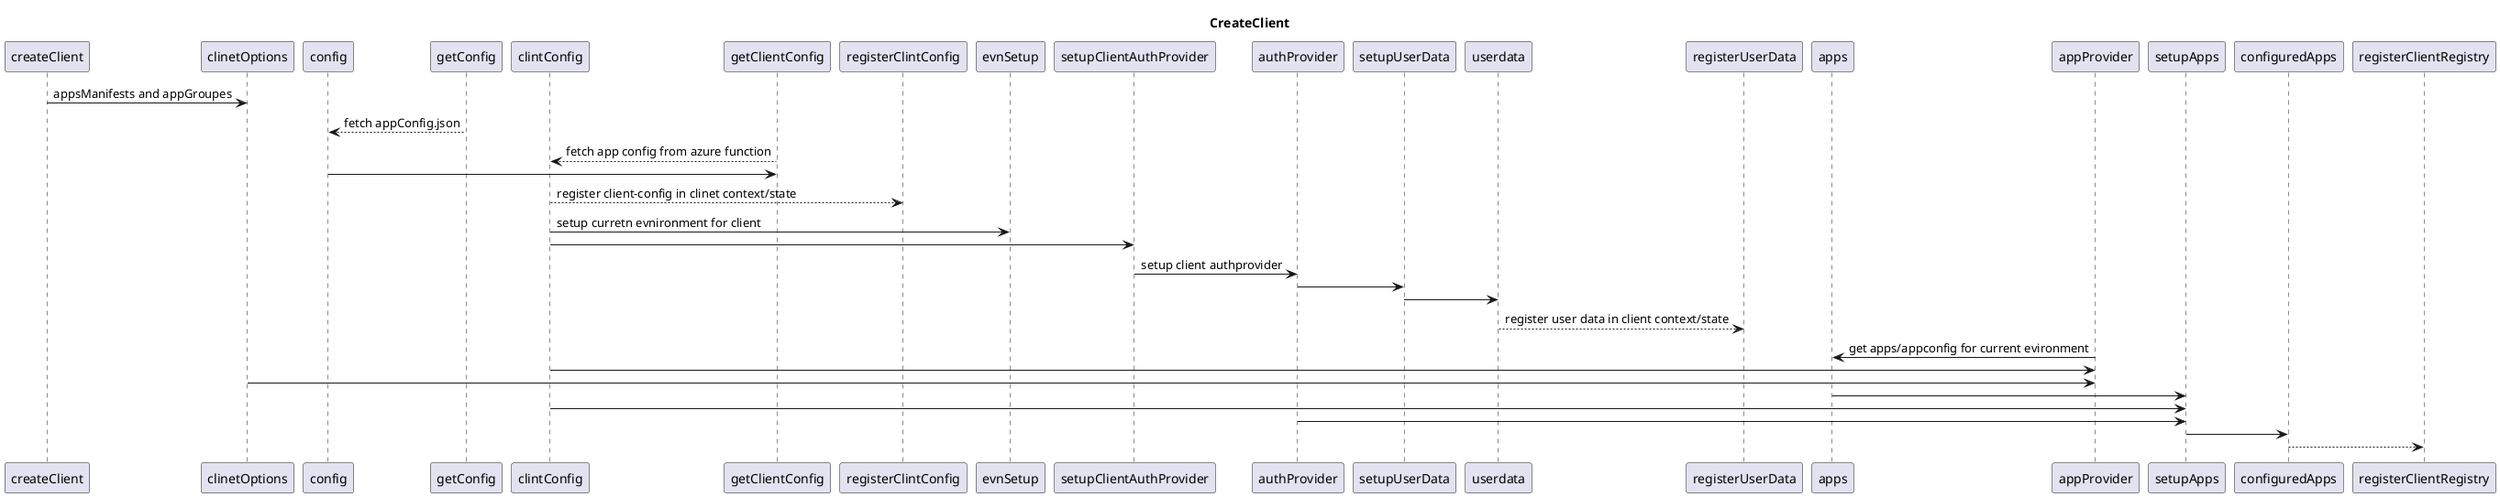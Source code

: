 @startuml

title CreateClient
createClient -> clinetOptions : appsManifests and appGroupes
config <-- getConfig: fetch appConfig.json

clintConfig <-- getClientConfig: fetch app config from azure function
config -> getClientConfig

clintConfig --> registerClintConfig: register client-config in clinet context/state
clintConfig -> evnSetup: setup curretn evnironment for client
clintConfig -> setupClientAuthProvider

authProvider <- setupClientAuthProvider: setup client authprovider
authProvider -> setupUserData

userdata <- setupUserData
userdata --> registerUserData: register user data in client context/state

apps <- appProvider: get apps/appconfig for current evironment
clintConfig -> appProvider
clinetOptions -> appProvider

apps -> setupApps
clintConfig -> setupApps
authProvider -> setupApps

configuredApps <- setupApps
configuredApps --> registerClientRegistry

@enduml